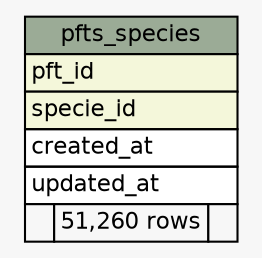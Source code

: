// dot 2.30.1 on Mac OS X 10.7.5
// SchemaSpy rev 590
digraph "pfts_species" {
  graph [
    rankdir="RL"
    bgcolor="#f7f7f7"
    nodesep="0.18"
    ranksep="0.46"
    fontname="Helvetica"
    fontsize="11"
  ];
  node [
    fontname="Helvetica"
    fontsize="11"
    shape="plaintext"
  ];
  edge [
    arrowsize="0.8"
  ];
  "pfts_species" [
    label=<
    <TABLE BORDER="0" CELLBORDER="1" CELLSPACING="0" BGCOLOR="#ffffff">
      <TR><TD COLSPAN="3" BGCOLOR="#9bab96" ALIGN="CENTER">pfts_species</TD></TR>
      <TR><TD PORT="pft_id" COLSPAN="3" BGCOLOR="#f4f7da" ALIGN="LEFT">pft_id</TD></TR>
      <TR><TD PORT="specie_id" COLSPAN="3" BGCOLOR="#f4f7da" ALIGN="LEFT">specie_id</TD></TR>
      <TR><TD PORT="created_at" COLSPAN="3" ALIGN="LEFT">created_at</TD></TR>
      <TR><TD PORT="updated_at" COLSPAN="3" ALIGN="LEFT">updated_at</TD></TR>
      <TR><TD ALIGN="LEFT" BGCOLOR="#f7f7f7">  </TD><TD ALIGN="RIGHT" BGCOLOR="#f7f7f7">51,260 rows</TD><TD ALIGN="RIGHT" BGCOLOR="#f7f7f7">  </TD></TR>
    </TABLE>>
    URL="tables/pfts_species.html"
    tooltip="pfts_species"
  ];
}
